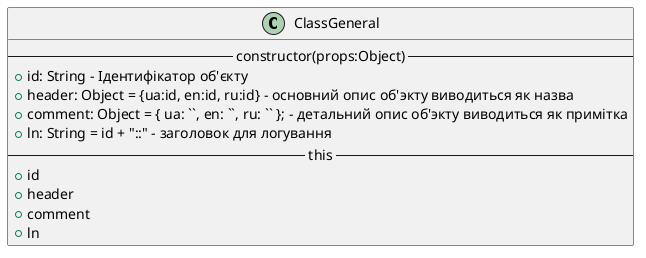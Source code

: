 @startuml 

!startsub partClassGeneral

class "ClassGeneral" {
	---- constructor(props:Object) ----
	+id: String - Ідентифікатор об'єкту
	+header: Object = {ua:id, en:id, ru:id} - основний опис об'экту виводиться як назва
	+comment: Object = { ua: ``, en: ``, ru: `` }; - детальний опис об'экту виводиться як примітка
	+ln: String = id + "::" - заголовок для логування
	---- this ----
	+id 
	+header
	+comment
	+ln
}
!endsub

@enduml
